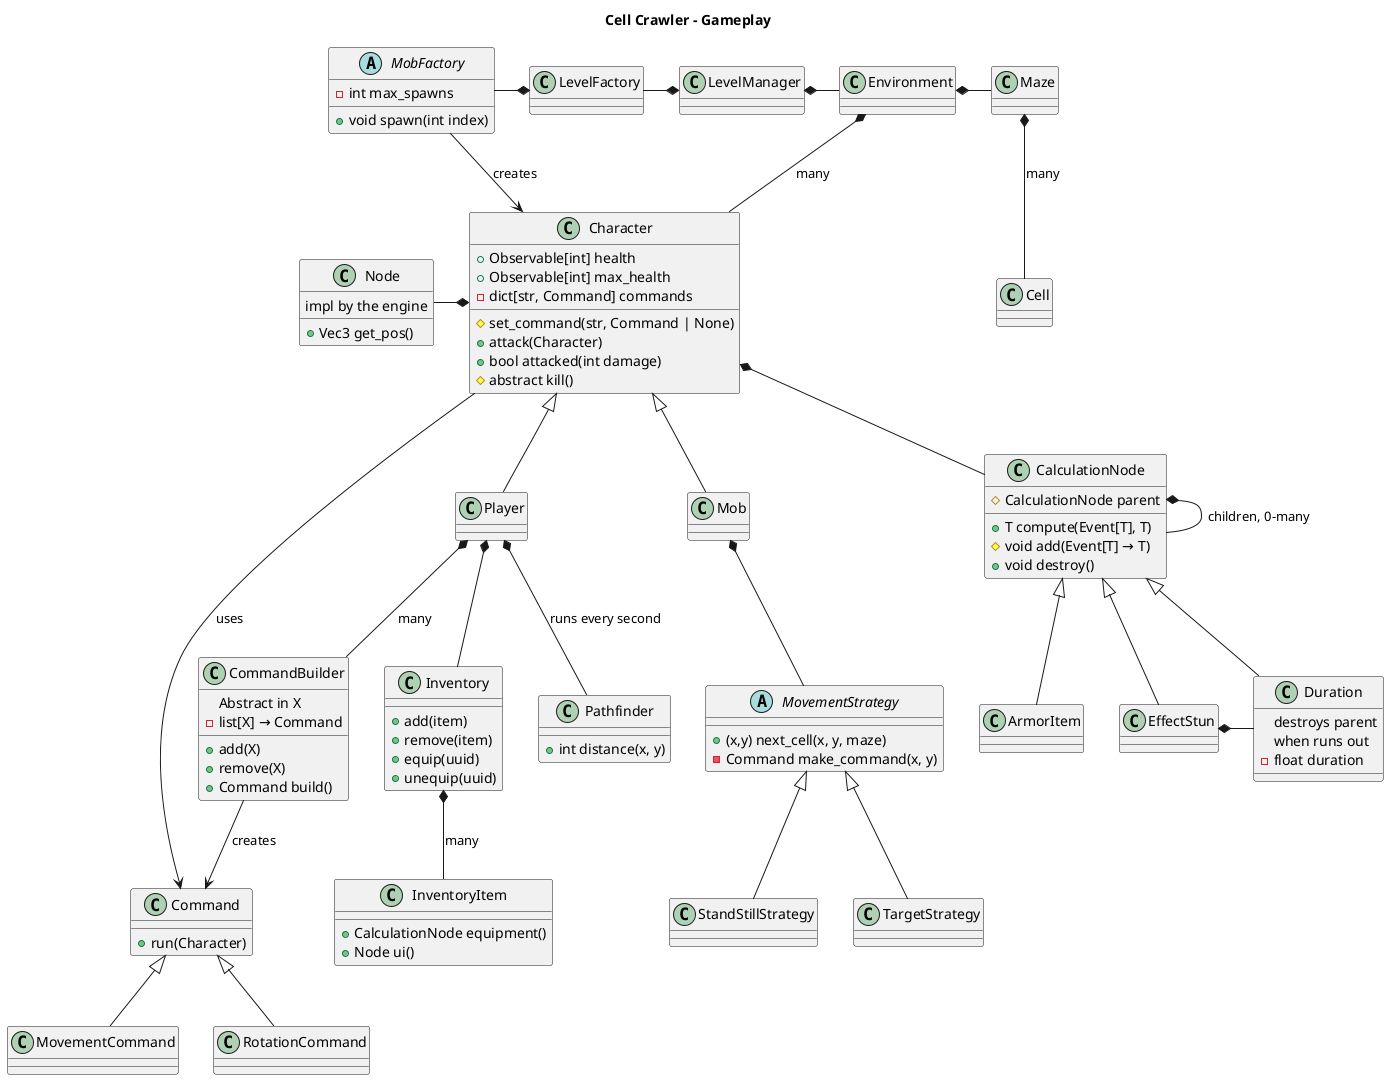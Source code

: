 @startuml

title Cell Crawler - Gameplay

class Character {
  +Observable[int] health
  +Observable[int] max_health
  -dict[str, Command] commands
  #set_command(str, Command | None)
  +attack(Character)
  +bool attacked(int damage)
  #abstract kill()
}

class Command {
  +run(Character)
}

class CommandBuilder {
  Abstract in X
  -list[X] → Command
  +add(X)
  +remove(X)
  +Command build()
}

Character --> Command: uses

CommandBuilder --> Command: creates

Player *-- CommandBuilder: many

class Node {
  impl by the engine
  +Vec3 get_pos()
}

Character *-left- Node

Environment *-down- Character: many

abstract class MovementStrategy {
  +(x,y) next_cell(x, y, maze)
  -Command make_command(x, y)
}

Command <|-- MovementCommand
Command <|-- RotationCommand

class Player

class Pathfinder {
  +int distance(x, y)
}

Character <|-- Mob
Mob *-- MovementStrategy
Character <|-- Player
Player *-- Inventory
Player *-- Pathfinder: runs every second
Inventory *-- InventoryItem: many
MovementStrategy <|-- TargetStrategy
MovementStrategy <|-- StandStillStrategy

class Inventory {
  +add(item)
  +remove(item)
  +equip(uuid)
  +unequip(uuid)
}

class InventoryItem {
  +CalculationNode equipment()
  +Node ui()
}

class CalculationNode {
  #CalculationNode parent
  +T compute(Event[T], T)
  #void add(Event[T] → T)
  +void destroy()
}

class Duration {
  destroys parent
  when runs out
  -float duration
}

CalculationNode <|-- Duration
CalculationNode <|-- EffectStun
EffectStun *-right- Duration
CalculationNode <|-- ArmorItem

Character *-- CalculationNode
CalculationNode *-- CalculationNode: children, 0-many

Environment *-right- Maze
Maze *-- Cell: many

LevelManager *-right- Environment
LevelManager *-left- LevelFactory
LevelFactory *-left- MobFactory

abstract class MobFactory {
  -int max_spawns
  +void spawn(int index)
}

MobFactory --> Character: creates

@enduml